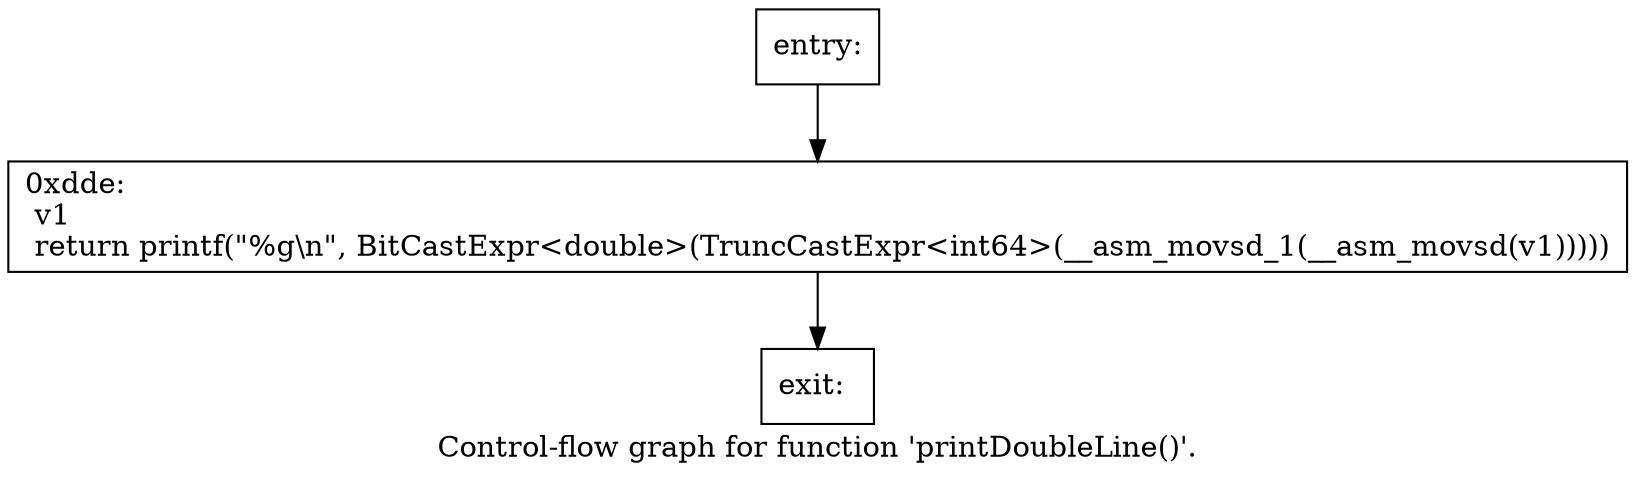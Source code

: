 digraph "Control-flow graph for function 'printDoubleLine()'." {
  label="Control-flow graph for function 'printDoubleLine()'.";
  node [shape=record];

  Node06FA01D8 [label="{entry:\l}"];
  Node06FA01D8 -> Node06FA0538;
  Node06FA0538 [label="{0xdde:\l  v1\l  return printf(\"%g\\n\", BitCastExpr\<double\>(TruncCastExpr\<int64\>(__asm_movsd_1(__asm_movsd(v1)))))\l}"];
  Node06FA0538 -> Node06F9FF08;
  Node06F9FF08 [label="{exit:\l}"];

}
